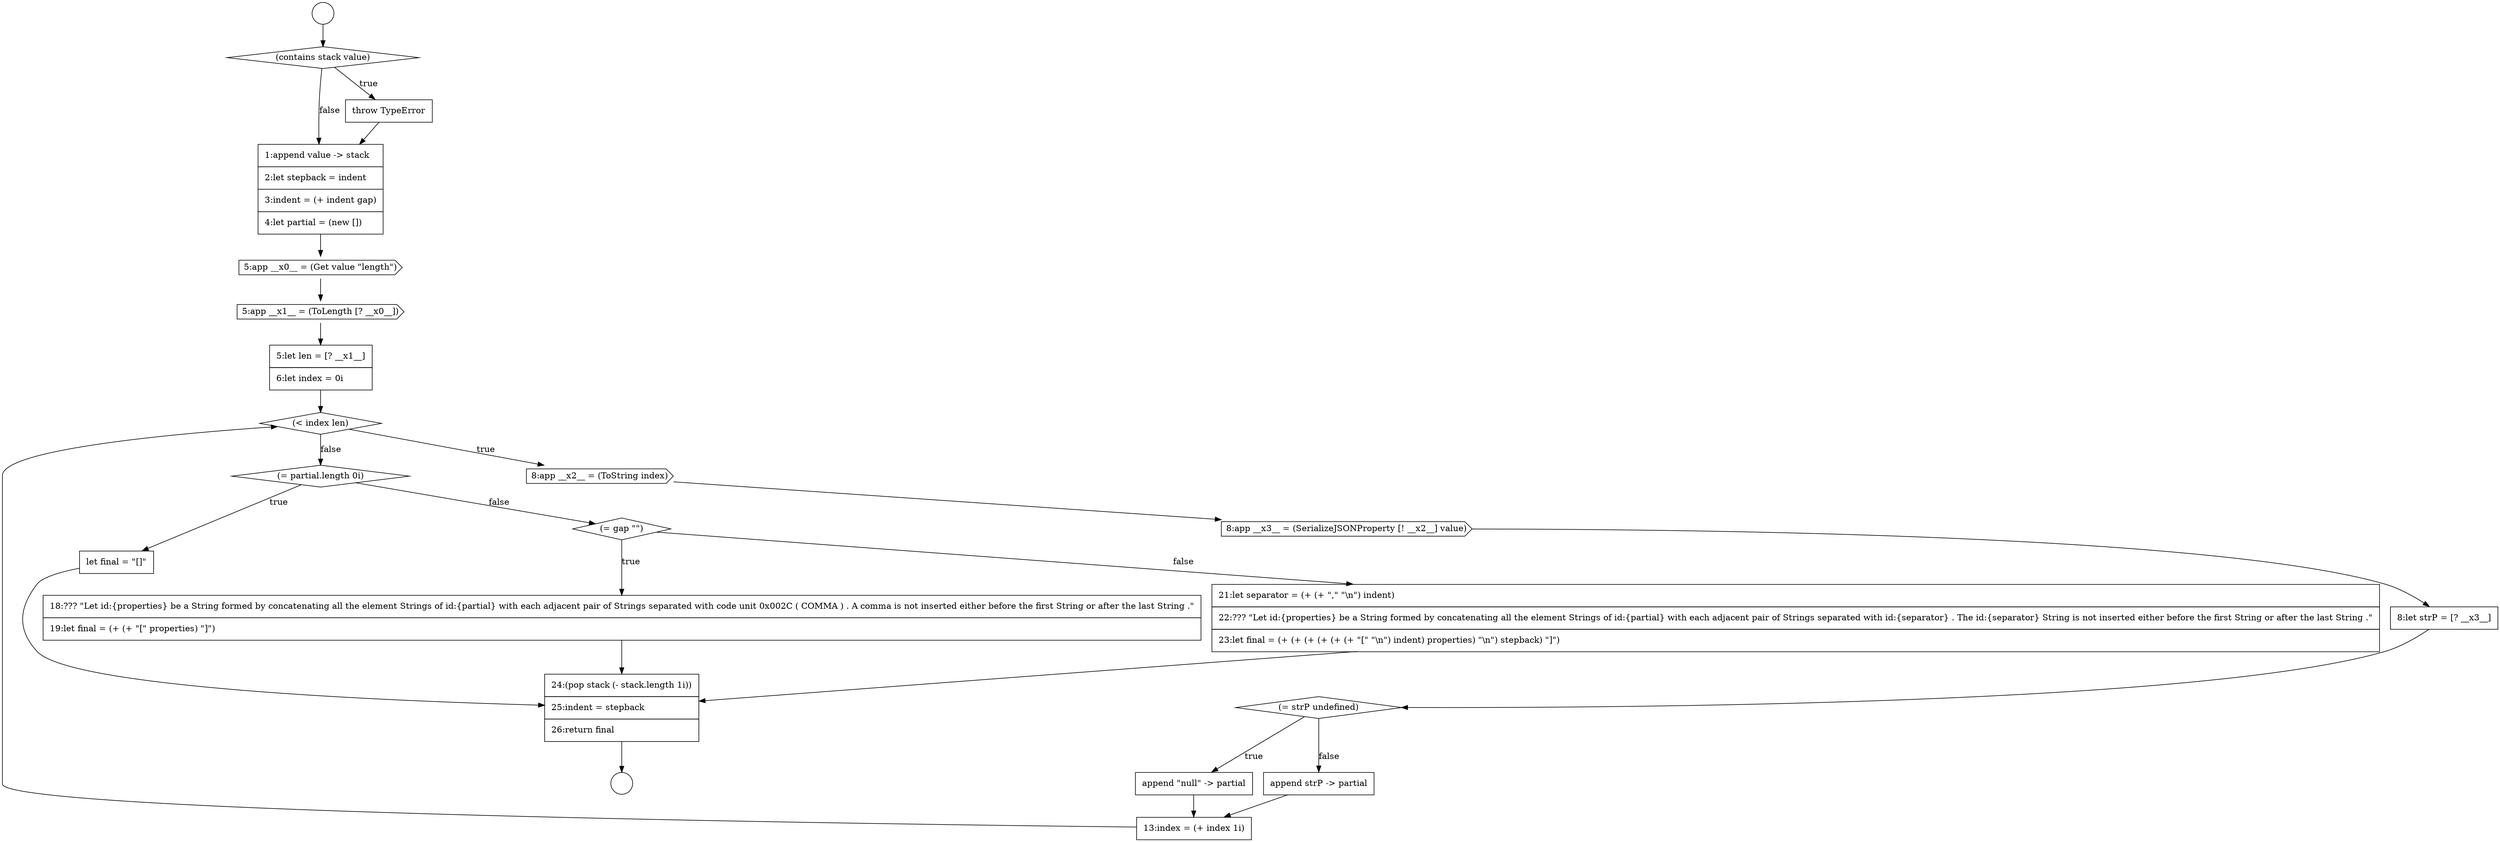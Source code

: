 digraph {
  node16196 [shape=none, margin=0, label=<<font color="black">
    <table border="0" cellborder="1" cellspacing="0" cellpadding="10">
      <tr><td align="left">5:let len = [? __x1__]</td></tr>
      <tr><td align="left">6:let index = 0i</td></tr>
    </table>
  </font>> color="black" fillcolor="white" style=filled]
  node16208 [shape=none, margin=0, label=<<font color="black">
    <table border="0" cellborder="1" cellspacing="0" cellpadding="10">
      <tr><td align="left">18:??? &quot;Let id:{properties} be a String formed by concatenating all the element Strings of id:{partial} with each adjacent pair of Strings separated with code unit 0x002C ( COMMA ) . A comma is not inserted either before the first String or after the last String .&quot;</td></tr>
      <tr><td align="left">19:let final = (+ (+ &quot;[&quot; properties) &quot;]&quot;)</td></tr>
    </table>
  </font>> color="black" fillcolor="white" style=filled]
  node16191 [shape=diamond, label=<<font color="black">(contains stack value)</font>> color="black" fillcolor="white" style=filled]
  node16204 [shape=none, margin=0, label=<<font color="black">
    <table border="0" cellborder="1" cellspacing="0" cellpadding="10">
      <tr><td align="left">13:index = (+ index 1i)</td></tr>
    </table>
  </font>> color="black" fillcolor="white" style=filled]
  node16200 [shape=none, margin=0, label=<<font color="black">
    <table border="0" cellborder="1" cellspacing="0" cellpadding="10">
      <tr><td align="left">8:let strP = [? __x3__]</td></tr>
    </table>
  </font>> color="black" fillcolor="white" style=filled]
  node16195 [shape=cds, label=<<font color="black">5:app __x1__ = (ToLength [? __x0__])</font>> color="black" fillcolor="white" style=filled]
  node16201 [shape=diamond, label=<<font color="black">(= strP undefined)</font>> color="black" fillcolor="white" style=filled]
  node16194 [shape=cds, label=<<font color="black">5:app __x0__ = (Get value &quot;length&quot;)</font>> color="black" fillcolor="white" style=filled]
  node16202 [shape=none, margin=0, label=<<font color="black">
    <table border="0" cellborder="1" cellspacing="0" cellpadding="10">
      <tr><td align="left">append &quot;null&quot; -&gt; partial</td></tr>
    </table>
  </font>> color="black" fillcolor="white" style=filled]
  node16206 [shape=none, margin=0, label=<<font color="black">
    <table border="0" cellborder="1" cellspacing="0" cellpadding="10">
      <tr><td align="left">let final = &quot;[]&quot;</td></tr>
    </table>
  </font>> color="black" fillcolor="white" style=filled]
  node16197 [shape=diamond, label=<<font color="black">(&lt; index len)</font>> color="black" fillcolor="white" style=filled]
  node16190 [shape=circle label=" " color="black" fillcolor="white" style=filled]
  node16203 [shape=none, margin=0, label=<<font color="black">
    <table border="0" cellborder="1" cellspacing="0" cellpadding="10">
      <tr><td align="left">append strP -&gt; partial</td></tr>
    </table>
  </font>> color="black" fillcolor="white" style=filled]
  node16210 [shape=none, margin=0, label=<<font color="black">
    <table border="0" cellborder="1" cellspacing="0" cellpadding="10">
      <tr><td align="left">24:(pop stack (- stack.length 1i))</td></tr>
      <tr><td align="left">25:indent = stepback</td></tr>
      <tr><td align="left">26:return final</td></tr>
    </table>
  </font>> color="black" fillcolor="white" style=filled]
  node16205 [shape=diamond, label=<<font color="black">(= partial.length 0i)</font>> color="black" fillcolor="white" style=filled]
  node16189 [shape=circle label=" " color="black" fillcolor="white" style=filled]
  node16199 [shape=cds, label=<<font color="black">8:app __x3__ = (SerializeJSONProperty [! __x2__] value)</font>> color="black" fillcolor="white" style=filled]
  node16209 [shape=none, margin=0, label=<<font color="black">
    <table border="0" cellborder="1" cellspacing="0" cellpadding="10">
      <tr><td align="left">21:let separator = (+ (+ &quot;,&quot; &quot;\n&quot;) indent)</td></tr>
      <tr><td align="left">22:??? &quot;Let id:{properties} be a String formed by concatenating all the element Strings of id:{partial} with each adjacent pair of Strings separated with id:{separator} . The id:{separator} String is not inserted either before the first String or after the last String .&quot;</td></tr>
      <tr><td align="left">23:let final = (+ (+ (+ (+ (+ (+ &quot;[&quot; &quot;\n&quot;) indent) properties) &quot;\n&quot;) stepback) &quot;]&quot;)</td></tr>
    </table>
  </font>> color="black" fillcolor="white" style=filled]
  node16198 [shape=cds, label=<<font color="black">8:app __x2__ = (ToString index)</font>> color="black" fillcolor="white" style=filled]
  node16193 [shape=none, margin=0, label=<<font color="black">
    <table border="0" cellborder="1" cellspacing="0" cellpadding="10">
      <tr><td align="left">1:append value -&gt; stack</td></tr>
      <tr><td align="left">2:let stepback = indent</td></tr>
      <tr><td align="left">3:indent = (+ indent gap)</td></tr>
      <tr><td align="left">4:let partial = (new [])</td></tr>
    </table>
  </font>> color="black" fillcolor="white" style=filled]
  node16192 [shape=none, margin=0, label=<<font color="black">
    <table border="0" cellborder="1" cellspacing="0" cellpadding="10">
      <tr><td align="left">throw TypeError</td></tr>
    </table>
  </font>> color="black" fillcolor="white" style=filled]
  node16207 [shape=diamond, label=<<font color="black">(= gap &quot;&quot;)</font>> color="black" fillcolor="white" style=filled]
  node16209 -> node16210 [ color="black"]
  node16194 -> node16195 [ color="black"]
  node16197 -> node16198 [label=<<font color="black">true</font>> color="black"]
  node16197 -> node16205 [label=<<font color="black">false</font>> color="black"]
  node16192 -> node16193 [ color="black"]
  node16202 -> node16204 [ color="black"]
  node16205 -> node16206 [label=<<font color="black">true</font>> color="black"]
  node16205 -> node16207 [label=<<font color="black">false</font>> color="black"]
  node16200 -> node16201 [ color="black"]
  node16189 -> node16191 [ color="black"]
  node16208 -> node16210 [ color="black"]
  node16201 -> node16202 [label=<<font color="black">true</font>> color="black"]
  node16201 -> node16203 [label=<<font color="black">false</font>> color="black"]
  node16196 -> node16197 [ color="black"]
  node16198 -> node16199 [ color="black"]
  node16203 -> node16204 [ color="black"]
  node16207 -> node16208 [label=<<font color="black">true</font>> color="black"]
  node16207 -> node16209 [label=<<font color="black">false</font>> color="black"]
  node16193 -> node16194 [ color="black"]
  node16191 -> node16192 [label=<<font color="black">true</font>> color="black"]
  node16191 -> node16193 [label=<<font color="black">false</font>> color="black"]
  node16195 -> node16196 [ color="black"]
  node16204 -> node16197 [ color="black"]
  node16210 -> node16190 [ color="black"]
  node16199 -> node16200 [ color="black"]
  node16206 -> node16210 [ color="black"]
}
